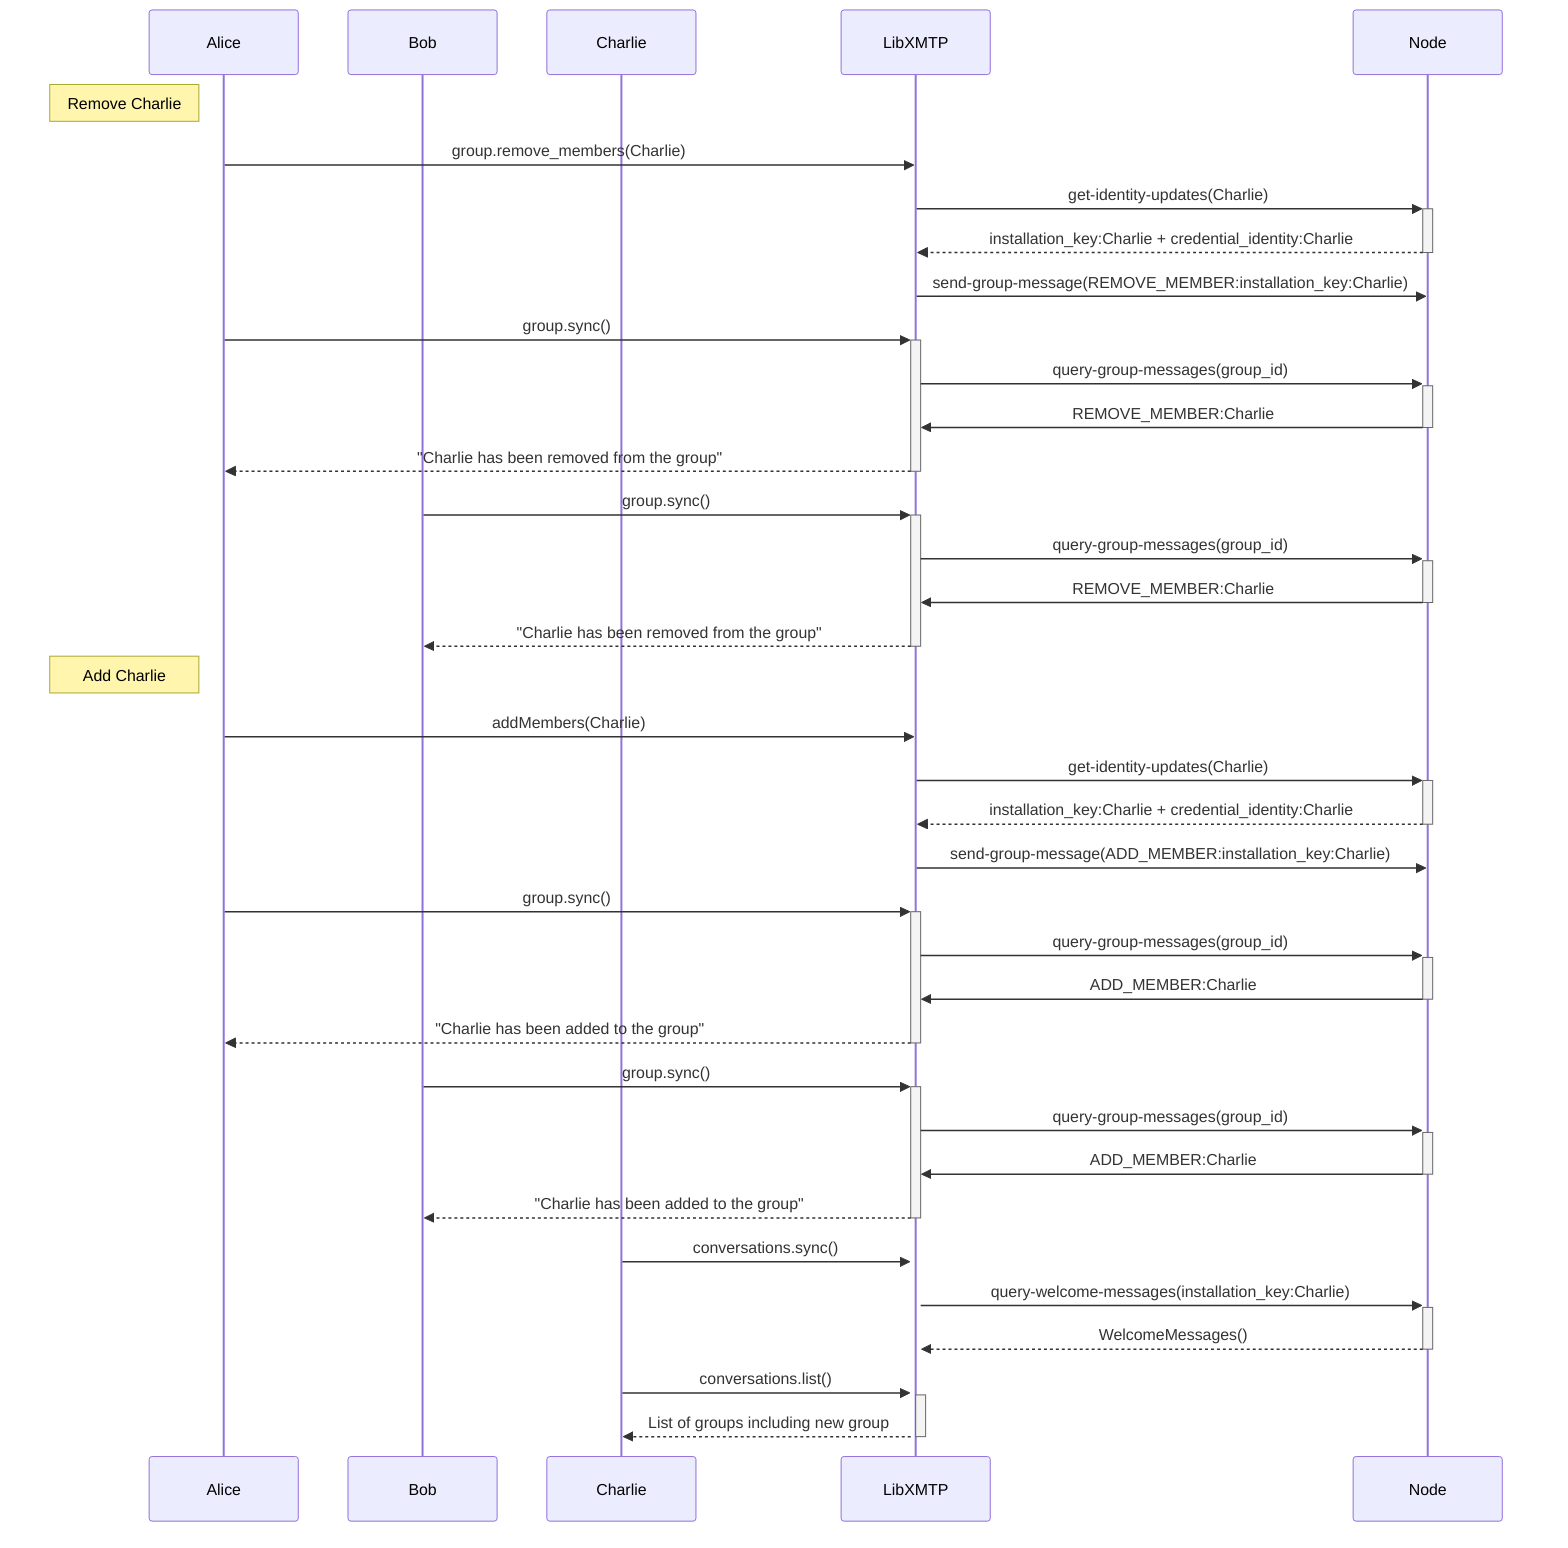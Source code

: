 sequenceDiagram
    participant Alice
    participant Bob
    participant Charlie
    participant LibXMTP
    participant Node

    Note left of Alice: Remove Charlie

    Alice->>LibXMTP: group.remove_members(Charlie)
    LibXMTP->>+Node: get-identity-updates(Charlie)
    Node-->>-LibXMTP: installation_key:Charlie + credential_identity:Charlie  
    LibXMTP->>Node: send-group-message(REMOVE_MEMBER:installation_key:Charlie)
    Alice->>+LibXMTP: group.sync()
    LibXMTP->>+Node: query-group-messages(group_id)
    Node->>-LibXMTP: REMOVE_MEMBER:Charlie
    LibXMTP-->>-Alice: "Charlie has been removed from the group"
    Bob->>+LibXMTP: group.sync()
    LibXMTP->>+Node: query-group-messages(group_id)
    Node->>-LibXMTP: REMOVE_MEMBER:Charlie
    LibXMTP-->>-Bob: "Charlie has been removed from the group"

    Note left of Alice: Add Charlie
    Alice->>LibXMTP: addMembers(Charlie)
    LibXMTP->>+Node: get-identity-updates(Charlie)
    Node-->>-LibXMTP: installation_key:Charlie + credential_identity:Charlie  
    LibXMTP->>Node: send-group-message(ADD_MEMBER:installation_key:Charlie)
    Alice->>+LibXMTP: group.sync()
    LibXMTP->>+Node: query-group-messages(group_id)
    Node->>-LibXMTP: ADD_MEMBER:Charlie
    LibXMTP-->>-Alice: "Charlie has been added to the group"
    Bob->>+LibXMTP: group.sync()
    LibXMTP->>+Node: query-group-messages(group_id)
    Node->>-LibXMTP: ADD_MEMBER:Charlie
    LibXMTP-->>-Bob: "Charlie has been added to the group"    
    Charlie->>+LibXMTP: conversations.sync()
    LibXMTP->>+Node: query-welcome-messages(installation_key:Charlie)
    Node-->>-LibXMTP: WelcomeMessages()
    Charlie->>+LibXMTP: conversations.list()
    LibXMTP-->>-Charlie: List of groups including new group